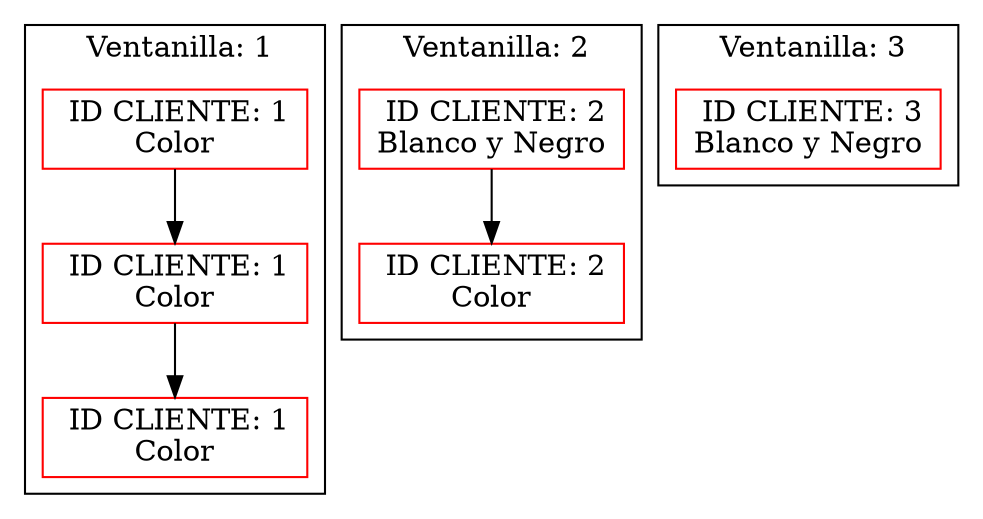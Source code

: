 digraph G { 
node[shape=box, color=red];
subgraph cluster_1{ 
label = " Ventanilla: 1";
nodo621009875[label=" ID CLIENTE: 1
Color"]
nodo1265094477[label=" ID CLIENTE: 1
Color"]
nodo2125039532[label=" ID CLIENTE: 1
Color"]
nodo621009875 -> nodo1265094477;
nodo1265094477 -> nodo2125039532;
}subgraph cluster_2{ 
label = " Ventanilla: 2";
nodo312714112[label=" ID CLIENTE: 2
Blanco y Negro"]
nodo692404036[label=" ID CLIENTE: 2
Color"]
nodo312714112 -> nodo692404036;
}subgraph cluster_3{ 
label = " Ventanilla: 3";
nodo1554874502[label=" ID CLIENTE: 3
Blanco y Negro"]
}} 
